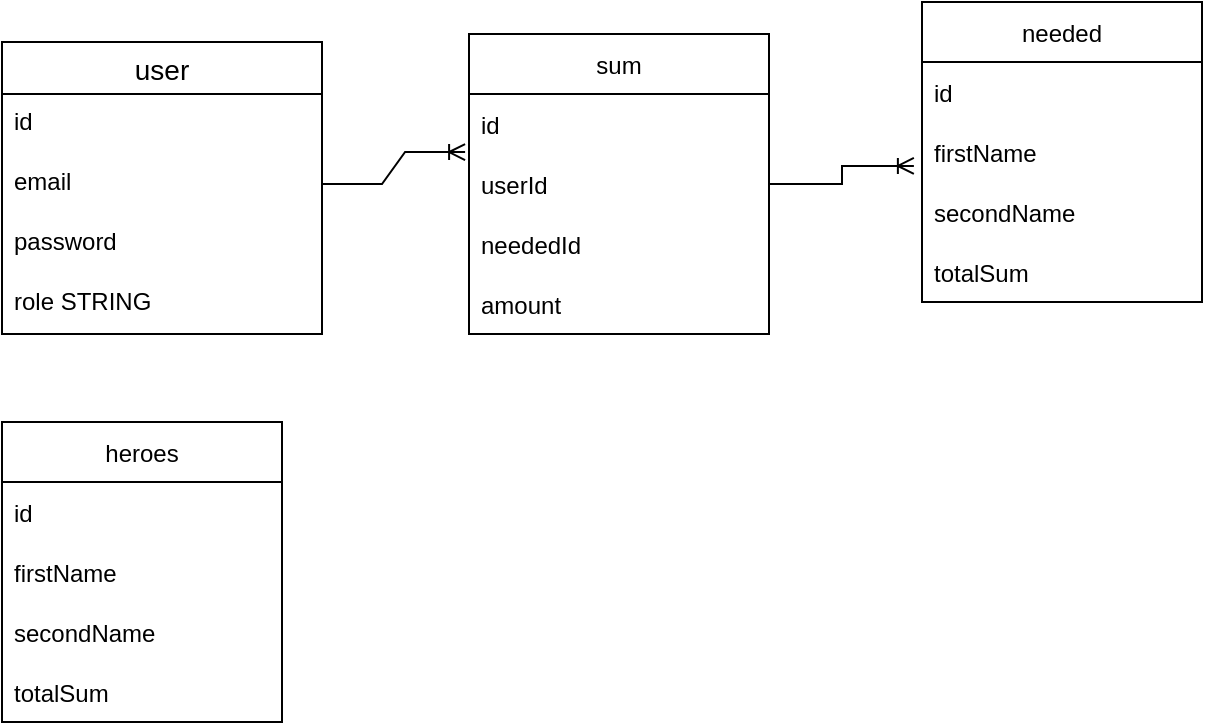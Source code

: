 <mxfile version="17.4.6" type="github"><diagram id="aRzxkMLAwXnuyOouqOkc" name="Page-1"><mxGraphModel dx="1422" dy="762" grid="1" gridSize="10" guides="1" tooltips="1" connect="1" arrows="1" fold="1" page="1" pageScale="1" pageWidth="827" pageHeight="1169" math="0" shadow="0"><root><mxCell id="0"/><mxCell id="1" parent="0"/><mxCell id="ZUWV-IsaNAgwDZ5CgreR-1" value="user" style="swimlane;fontStyle=0;childLayout=stackLayout;horizontal=1;startSize=26;horizontalStack=0;resizeParent=1;resizeParentMax=0;resizeLast=0;collapsible=1;marginBottom=0;align=center;fontSize=14;" parent="1" vertex="1"><mxGeometry x="180" y="140" width="160" height="146" as="geometry"/></mxCell><mxCell id="ZUWV-IsaNAgwDZ5CgreR-2" value="id" style="text;strokeColor=none;fillColor=none;spacingLeft=4;spacingRight=4;overflow=hidden;rotatable=0;points=[[0,0.5],[1,0.5]];portConstraint=eastwest;fontSize=12;" parent="ZUWV-IsaNAgwDZ5CgreR-1" vertex="1"><mxGeometry y="26" width="160" height="30" as="geometry"/></mxCell><mxCell id="ZUWV-IsaNAgwDZ5CgreR-3" value="email" style="text;strokeColor=none;fillColor=none;spacingLeft=4;spacingRight=4;overflow=hidden;rotatable=0;points=[[0,0.5],[1,0.5]];portConstraint=eastwest;fontSize=12;" parent="ZUWV-IsaNAgwDZ5CgreR-1" vertex="1"><mxGeometry y="56" width="160" height="30" as="geometry"/></mxCell><mxCell id="ZUWV-IsaNAgwDZ5CgreR-5" value="password" style="text;strokeColor=none;fillColor=none;spacingLeft=4;spacingRight=4;overflow=hidden;rotatable=0;points=[[0,0.5],[1,0.5]];portConstraint=eastwest;fontSize=12;" parent="ZUWV-IsaNAgwDZ5CgreR-1" vertex="1"><mxGeometry y="86" width="160" height="30" as="geometry"/></mxCell><mxCell id="ZUWV-IsaNAgwDZ5CgreR-4" value="role STRING" style="text;strokeColor=none;fillColor=none;spacingLeft=4;spacingRight=4;overflow=hidden;rotatable=0;points=[[0,0.5],[1,0.5]];portConstraint=eastwest;fontSize=12;" parent="ZUWV-IsaNAgwDZ5CgreR-1" vertex="1"><mxGeometry y="116" width="160" height="30" as="geometry"/></mxCell><mxCell id="q3L0f6ZkYRhJ0_yowqY9-1" value="sum" style="swimlane;fontStyle=0;childLayout=stackLayout;horizontal=1;startSize=30;horizontalStack=0;resizeParent=1;resizeParentMax=0;resizeLast=0;collapsible=1;marginBottom=0;" vertex="1" parent="1"><mxGeometry x="413.5" y="136" width="150" height="150" as="geometry"/></mxCell><mxCell id="q3L0f6ZkYRhJ0_yowqY9-2" value="id" style="text;strokeColor=none;fillColor=none;align=left;verticalAlign=middle;spacingLeft=4;spacingRight=4;overflow=hidden;points=[[0,0.5],[1,0.5]];portConstraint=eastwest;rotatable=0;" vertex="1" parent="q3L0f6ZkYRhJ0_yowqY9-1"><mxGeometry y="30" width="150" height="30" as="geometry"/></mxCell><mxCell id="q3L0f6ZkYRhJ0_yowqY9-3" value="userId" style="text;strokeColor=none;fillColor=none;align=left;verticalAlign=middle;spacingLeft=4;spacingRight=4;overflow=hidden;points=[[0,0.5],[1,0.5]];portConstraint=eastwest;rotatable=0;" vertex="1" parent="q3L0f6ZkYRhJ0_yowqY9-1"><mxGeometry y="60" width="150" height="30" as="geometry"/></mxCell><mxCell id="q3L0f6ZkYRhJ0_yowqY9-4" value="neededId" style="text;strokeColor=none;fillColor=none;align=left;verticalAlign=middle;spacingLeft=4;spacingRight=4;overflow=hidden;points=[[0,0.5],[1,0.5]];portConstraint=eastwest;rotatable=0;" vertex="1" parent="q3L0f6ZkYRhJ0_yowqY9-1"><mxGeometry y="90" width="150" height="30" as="geometry"/></mxCell><mxCell id="q3L0f6ZkYRhJ0_yowqY9-19" value="amount" style="text;strokeColor=none;fillColor=none;align=left;verticalAlign=middle;spacingLeft=4;spacingRight=4;overflow=hidden;points=[[0,0.5],[1,0.5]];portConstraint=eastwest;rotatable=0;" vertex="1" parent="q3L0f6ZkYRhJ0_yowqY9-1"><mxGeometry y="120" width="150" height="30" as="geometry"/></mxCell><mxCell id="q3L0f6ZkYRhJ0_yowqY9-5" value="" style="edgeStyle=entityRelationEdgeStyle;fontSize=12;html=1;endArrow=ERoneToMany;rounded=0;exitX=1;exitY=0.5;exitDx=0;exitDy=0;entryX=-0.013;entryY=-0.033;entryDx=0;entryDy=0;entryPerimeter=0;" edge="1" parent="1" source="ZUWV-IsaNAgwDZ5CgreR-3" target="q3L0f6ZkYRhJ0_yowqY9-3"><mxGeometry width="100" height="100" relative="1" as="geometry"><mxPoint x="360" y="430" as="sourcePoint"/><mxPoint x="460" y="330" as="targetPoint"/></mxGeometry></mxCell><mxCell id="q3L0f6ZkYRhJ0_yowqY9-22" value="heroes" style="swimlane;fontStyle=0;childLayout=stackLayout;horizontal=1;startSize=30;horizontalStack=0;resizeParent=1;resizeParentMax=0;resizeLast=0;collapsible=1;marginBottom=0;" vertex="1" parent="1"><mxGeometry x="180" y="330" width="140" height="150" as="geometry"/></mxCell><mxCell id="q3L0f6ZkYRhJ0_yowqY9-23" value="id" style="text;strokeColor=none;fillColor=none;align=left;verticalAlign=middle;spacingLeft=4;spacingRight=4;overflow=hidden;points=[[0,0.5],[1,0.5]];portConstraint=eastwest;rotatable=0;" vertex="1" parent="q3L0f6ZkYRhJ0_yowqY9-22"><mxGeometry y="30" width="140" height="30" as="geometry"/></mxCell><mxCell id="q3L0f6ZkYRhJ0_yowqY9-24" value="firstName" style="text;strokeColor=none;fillColor=none;align=left;verticalAlign=middle;spacingLeft=4;spacingRight=4;overflow=hidden;points=[[0,0.5],[1,0.5]];portConstraint=eastwest;rotatable=0;" vertex="1" parent="q3L0f6ZkYRhJ0_yowqY9-22"><mxGeometry y="60" width="140" height="30" as="geometry"/></mxCell><mxCell id="q3L0f6ZkYRhJ0_yowqY9-25" value="secondName" style="text;strokeColor=none;fillColor=none;align=left;verticalAlign=middle;spacingLeft=4;spacingRight=4;overflow=hidden;points=[[0,0.5],[1,0.5]];portConstraint=eastwest;rotatable=0;" vertex="1" parent="q3L0f6ZkYRhJ0_yowqY9-22"><mxGeometry y="90" width="140" height="30" as="geometry"/></mxCell><mxCell id="q3L0f6ZkYRhJ0_yowqY9-26" value="totalSum" style="text;strokeColor=none;fillColor=none;align=left;verticalAlign=middle;spacingLeft=4;spacingRight=4;overflow=hidden;points=[[0,0.5],[1,0.5]];portConstraint=eastwest;rotatable=0;" vertex="1" parent="q3L0f6ZkYRhJ0_yowqY9-22"><mxGeometry y="120" width="140" height="30" as="geometry"/></mxCell><mxCell id="q3L0f6ZkYRhJ0_yowqY9-27" value="needed" style="swimlane;fontStyle=0;childLayout=stackLayout;horizontal=1;startSize=30;horizontalStack=0;resizeParent=1;resizeParentMax=0;resizeLast=0;collapsible=1;marginBottom=0;" vertex="1" parent="1"><mxGeometry x="640" y="120" width="140" height="150" as="geometry"/></mxCell><mxCell id="q3L0f6ZkYRhJ0_yowqY9-28" value="id" style="text;strokeColor=none;fillColor=none;align=left;verticalAlign=middle;spacingLeft=4;spacingRight=4;overflow=hidden;points=[[0,0.5],[1,0.5]];portConstraint=eastwest;rotatable=0;" vertex="1" parent="q3L0f6ZkYRhJ0_yowqY9-27"><mxGeometry y="30" width="140" height="30" as="geometry"/></mxCell><mxCell id="q3L0f6ZkYRhJ0_yowqY9-29" value="firstName" style="text;strokeColor=none;fillColor=none;align=left;verticalAlign=middle;spacingLeft=4;spacingRight=4;overflow=hidden;points=[[0,0.5],[1,0.5]];portConstraint=eastwest;rotatable=0;" vertex="1" parent="q3L0f6ZkYRhJ0_yowqY9-27"><mxGeometry y="60" width="140" height="30" as="geometry"/></mxCell><mxCell id="q3L0f6ZkYRhJ0_yowqY9-30" value="secondName" style="text;strokeColor=none;fillColor=none;align=left;verticalAlign=middle;spacingLeft=4;spacingRight=4;overflow=hidden;points=[[0,0.5],[1,0.5]];portConstraint=eastwest;rotatable=0;" vertex="1" parent="q3L0f6ZkYRhJ0_yowqY9-27"><mxGeometry y="90" width="140" height="30" as="geometry"/></mxCell><mxCell id="q3L0f6ZkYRhJ0_yowqY9-31" value="totalSum" style="text;strokeColor=none;fillColor=none;align=left;verticalAlign=middle;spacingLeft=4;spacingRight=4;overflow=hidden;points=[[0,0.5],[1,0.5]];portConstraint=eastwest;rotatable=0;" vertex="1" parent="q3L0f6ZkYRhJ0_yowqY9-27"><mxGeometry y="120" width="140" height="30" as="geometry"/></mxCell><mxCell id="q3L0f6ZkYRhJ0_yowqY9-33" value="" style="edgeStyle=elbowEdgeStyle;fontSize=12;html=1;endArrow=ERoneToMany;rounded=0;entryX=-0.029;entryY=0.733;entryDx=0;entryDy=0;exitX=1;exitY=0.5;exitDx=0;exitDy=0;entryPerimeter=0;" edge="1" parent="1" source="q3L0f6ZkYRhJ0_yowqY9-3" target="q3L0f6ZkYRhJ0_yowqY9-29"><mxGeometry width="100" height="100" relative="1" as="geometry"><mxPoint x="600" y="210" as="sourcePoint"/><mxPoint x="620" y="150" as="targetPoint"/><Array as="points"><mxPoint x="600" y="210"/><mxPoint x="600" y="200"/><mxPoint x="600" y="250"/></Array></mxGeometry></mxCell></root></mxGraphModel></diagram></mxfile>